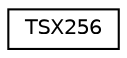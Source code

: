 digraph "Graphical Class Hierarchy"
{
 // LATEX_PDF_SIZE
  edge [fontname="Helvetica",fontsize="10",labelfontname="Helvetica",labelfontsize="10"];
  node [fontname="Helvetica",fontsize="10",shape=record];
  rankdir="LR";
  Node0 [label="TSX256",height=0.2,width=0.4,color="black", fillcolor="white", style="filled",URL="$class_t_s_x256.html",tooltip="A vectorized and optionally parallelized Threefish-256 72-round stream cipher [TSX256] implementation..."];
}
